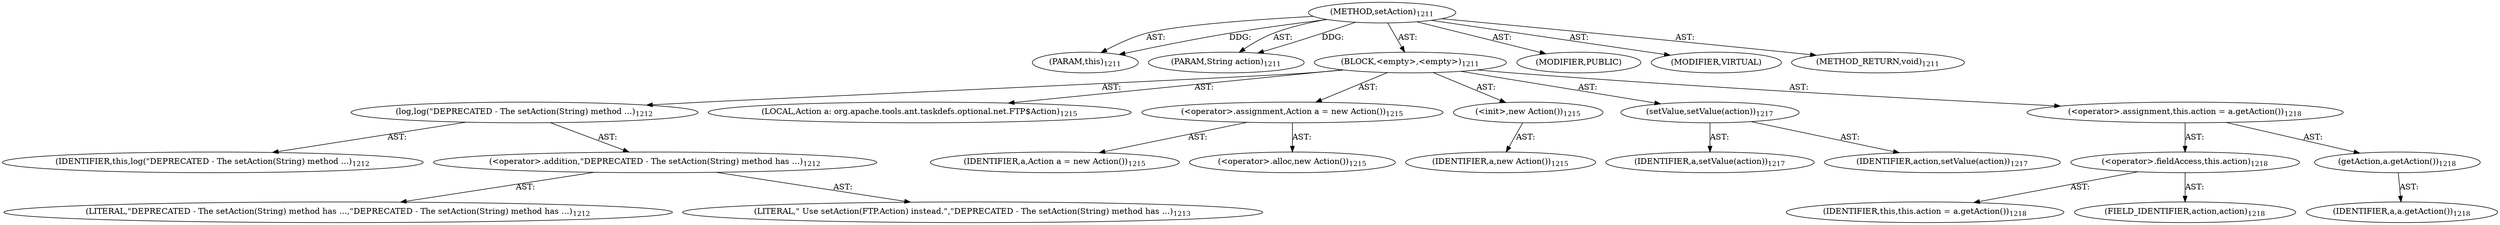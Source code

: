 digraph "setAction" {  
"111669149747" [label = <(METHOD,setAction)<SUB>1211</SUB>> ]
"115964117035" [label = <(PARAM,this)<SUB>1211</SUB>> ]
"115964117119" [label = <(PARAM,String action)<SUB>1211</SUB>> ]
"25769803982" [label = <(BLOCK,&lt;empty&gt;,&lt;empty&gt;)<SUB>1211</SUB>> ]
"30064771862" [label = <(log,log(&quot;DEPRECATED - The setAction(String) method ...)<SUB>1212</SUB>> ]
"68719476845" [label = <(IDENTIFIER,this,log(&quot;DEPRECATED - The setAction(String) method ...)<SUB>1212</SUB>> ]
"30064771863" [label = <(&lt;operator&gt;.addition,&quot;DEPRECATED - The setAction(String) method has ...)<SUB>1212</SUB>> ]
"90194313335" [label = <(LITERAL,&quot;DEPRECATED - The setAction(String) method has ...,&quot;DEPRECATED - The setAction(String) method has ...)<SUB>1212</SUB>> ]
"90194313336" [label = <(LITERAL,&quot; Use setAction(FTP.Action) instead.&quot;,&quot;DEPRECATED - The setAction(String) method has ...)<SUB>1213</SUB>> ]
"94489280578" [label = <(LOCAL,Action a: org.apache.tools.ant.taskdefs.optional.net.FTP$Action)<SUB>1215</SUB>> ]
"30064771864" [label = <(&lt;operator&gt;.assignment,Action a = new Action())<SUB>1215</SUB>> ]
"68719477495" [label = <(IDENTIFIER,a,Action a = new Action())<SUB>1215</SUB>> ]
"30064771865" [label = <(&lt;operator&gt;.alloc,new Action())<SUB>1215</SUB>> ]
"30064771866" [label = <(&lt;init&gt;,new Action())<SUB>1215</SUB>> ]
"68719477496" [label = <(IDENTIFIER,a,new Action())<SUB>1215</SUB>> ]
"30064771867" [label = <(setValue,setValue(action))<SUB>1217</SUB>> ]
"68719477497" [label = <(IDENTIFIER,a,setValue(action))<SUB>1217</SUB>> ]
"68719477498" [label = <(IDENTIFIER,action,setValue(action))<SUB>1217</SUB>> ]
"30064771868" [label = <(&lt;operator&gt;.assignment,this.action = a.getAction())<SUB>1218</SUB>> ]
"30064771869" [label = <(&lt;operator&gt;.fieldAccess,this.action)<SUB>1218</SUB>> ]
"68719476846" [label = <(IDENTIFIER,this,this.action = a.getAction())<SUB>1218</SUB>> ]
"55834575034" [label = <(FIELD_IDENTIFIER,action,action)<SUB>1218</SUB>> ]
"30064771870" [label = <(getAction,a.getAction())<SUB>1218</SUB>> ]
"68719477499" [label = <(IDENTIFIER,a,a.getAction())<SUB>1218</SUB>> ]
"133143986343" [label = <(MODIFIER,PUBLIC)> ]
"133143986344" [label = <(MODIFIER,VIRTUAL)> ]
"128849018931" [label = <(METHOD_RETURN,void)<SUB>1211</SUB>> ]
  "111669149747" -> "115964117035"  [ label = "AST: "] 
  "111669149747" -> "115964117119"  [ label = "AST: "] 
  "111669149747" -> "25769803982"  [ label = "AST: "] 
  "111669149747" -> "133143986343"  [ label = "AST: "] 
  "111669149747" -> "133143986344"  [ label = "AST: "] 
  "111669149747" -> "128849018931"  [ label = "AST: "] 
  "25769803982" -> "30064771862"  [ label = "AST: "] 
  "25769803982" -> "94489280578"  [ label = "AST: "] 
  "25769803982" -> "30064771864"  [ label = "AST: "] 
  "25769803982" -> "30064771866"  [ label = "AST: "] 
  "25769803982" -> "30064771867"  [ label = "AST: "] 
  "25769803982" -> "30064771868"  [ label = "AST: "] 
  "30064771862" -> "68719476845"  [ label = "AST: "] 
  "30064771862" -> "30064771863"  [ label = "AST: "] 
  "30064771863" -> "90194313335"  [ label = "AST: "] 
  "30064771863" -> "90194313336"  [ label = "AST: "] 
  "30064771864" -> "68719477495"  [ label = "AST: "] 
  "30064771864" -> "30064771865"  [ label = "AST: "] 
  "30064771866" -> "68719477496"  [ label = "AST: "] 
  "30064771867" -> "68719477497"  [ label = "AST: "] 
  "30064771867" -> "68719477498"  [ label = "AST: "] 
  "30064771868" -> "30064771869"  [ label = "AST: "] 
  "30064771868" -> "30064771870"  [ label = "AST: "] 
  "30064771869" -> "68719476846"  [ label = "AST: "] 
  "30064771869" -> "55834575034"  [ label = "AST: "] 
  "30064771870" -> "68719477499"  [ label = "AST: "] 
  "111669149747" -> "115964117035"  [ label = "DDG: "] 
  "111669149747" -> "115964117119"  [ label = "DDG: "] 
}
